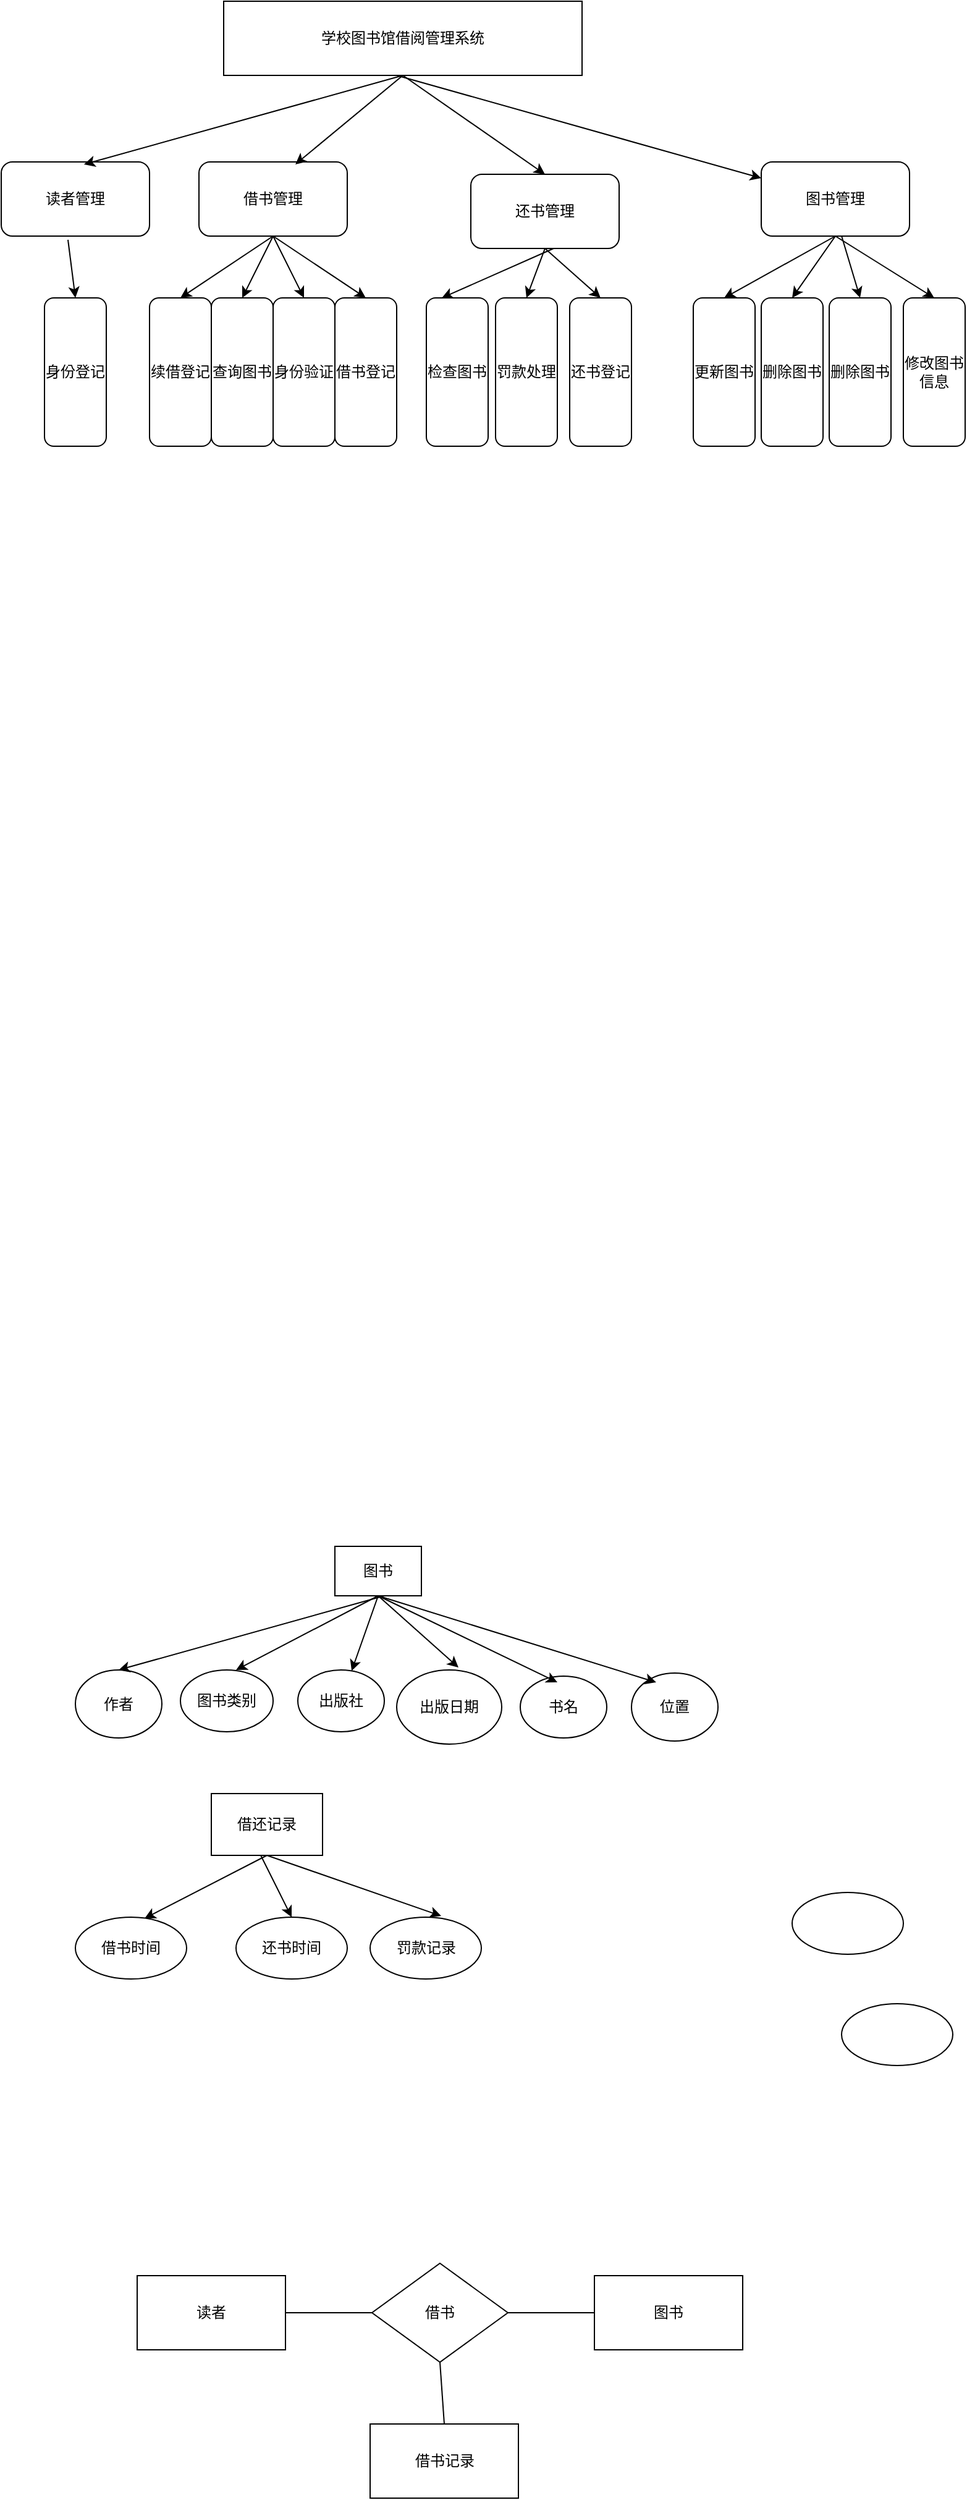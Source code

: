 <mxfile version="14.8.1" type="github">
  <diagram id="Ucd_RHjLPzIUHhHToz9k" name="Page-1">
    <mxGraphModel dx="868" dy="459" grid="1" gridSize="10" guides="1" tooltips="1" connect="1" arrows="1" fold="1" page="1" pageScale="1" pageWidth="827" pageHeight="1169" math="0" shadow="0">
      <root>
        <mxCell id="0" />
        <mxCell id="1" parent="0" />
        <mxCell id="35wXhCFMFiZF-8bFOK3w-13" value="学校图书馆借阅管理系统" style="rounded=0;whiteSpace=wrap;html=1;strokeColor=#000000;" parent="1" vertex="1">
          <mxGeometry x="250" y="70" width="290" height="60" as="geometry" />
        </mxCell>
        <mxCell id="35wXhCFMFiZF-8bFOK3w-14" value="读者管理" style="rounded=1;whiteSpace=wrap;html=1;strokeColor=#000000;" parent="1" vertex="1">
          <mxGeometry x="70" y="200" width="120" height="60" as="geometry" />
        </mxCell>
        <mxCell id="35wXhCFMFiZF-8bFOK3w-16" value="图书管理" style="rounded=1;whiteSpace=wrap;html=1;strokeColor=#000000;" parent="1" vertex="1">
          <mxGeometry x="685" y="200" width="120" height="60" as="geometry" />
        </mxCell>
        <mxCell id="35wXhCFMFiZF-8bFOK3w-17" value="" style="endArrow=classic;html=1;entryX=0.558;entryY=0.033;entryDx=0;entryDy=0;entryPerimeter=0;exitX=0.5;exitY=1;exitDx=0;exitDy=0;" parent="1" source="35wXhCFMFiZF-8bFOK3w-13" target="35wXhCFMFiZF-8bFOK3w-14" edge="1">
          <mxGeometry width="50" height="50" relative="1" as="geometry">
            <mxPoint x="360" y="140" as="sourcePoint" />
            <mxPoint x="290" y="250" as="targetPoint" />
          </mxGeometry>
        </mxCell>
        <mxCell id="35wXhCFMFiZF-8bFOK3w-18" value="" style="endArrow=classic;html=1;exitX=0.5;exitY=1;exitDx=0;exitDy=0;" parent="1" source="35wXhCFMFiZF-8bFOK3w-13" edge="1">
          <mxGeometry width="50" height="50" relative="1" as="geometry">
            <mxPoint x="390" y="140" as="sourcePoint" />
            <mxPoint x="510" y="210" as="targetPoint" />
          </mxGeometry>
        </mxCell>
        <mxCell id="35wXhCFMFiZF-8bFOK3w-19" value="" style="endArrow=classic;html=1;" parent="1" target="35wXhCFMFiZF-8bFOK3w-16" edge="1">
          <mxGeometry width="50" height="50" relative="1" as="geometry">
            <mxPoint x="390" y="130" as="sourcePoint" />
            <mxPoint x="440" y="230" as="targetPoint" />
          </mxGeometry>
        </mxCell>
        <mxCell id="35wXhCFMFiZF-8bFOK3w-27" value="借书管理" style="rounded=1;whiteSpace=wrap;html=1;strokeColor=#000000;" parent="1" vertex="1">
          <mxGeometry x="230" y="200" width="120" height="60" as="geometry" />
        </mxCell>
        <mxCell id="35wXhCFMFiZF-8bFOK3w-28" value="还书管理" style="rounded=1;whiteSpace=wrap;html=1;strokeColor=#000000;" parent="1" vertex="1">
          <mxGeometry x="450" y="210" width="120" height="60" as="geometry" />
        </mxCell>
        <mxCell id="35wXhCFMFiZF-8bFOK3w-29" value="" style="endArrow=classic;html=1;entryX=0.65;entryY=0.033;entryDx=0;entryDy=0;entryPerimeter=0;" parent="1" target="35wXhCFMFiZF-8bFOK3w-27" edge="1">
          <mxGeometry width="50" height="50" relative="1" as="geometry">
            <mxPoint x="395" y="130" as="sourcePoint" />
            <mxPoint x="440" y="230" as="targetPoint" />
          </mxGeometry>
        </mxCell>
        <mxCell id="35wXhCFMFiZF-8bFOK3w-30" value="身份登记" style="rounded=1;whiteSpace=wrap;html=1;strokeColor=#000000;" parent="1" vertex="1">
          <mxGeometry x="105" y="310" width="50" height="120" as="geometry" />
        </mxCell>
        <mxCell id="35wXhCFMFiZF-8bFOK3w-32" value="检查图书" style="rounded=1;whiteSpace=wrap;html=1;strokeColor=#000000;" parent="1" vertex="1">
          <mxGeometry x="414" y="310" width="50" height="120" as="geometry" />
        </mxCell>
        <mxCell id="35wXhCFMFiZF-8bFOK3w-33" value="罚款处理" style="rounded=1;whiteSpace=wrap;html=1;strokeColor=#000000;" parent="1" vertex="1">
          <mxGeometry x="470" y="310" width="50" height="120" as="geometry" />
        </mxCell>
        <mxCell id="35wXhCFMFiZF-8bFOK3w-34" value="还书登记" style="rounded=1;whiteSpace=wrap;html=1;strokeColor=#000000;" parent="1" vertex="1">
          <mxGeometry x="530" y="310" width="50" height="120" as="geometry" />
        </mxCell>
        <mxCell id="35wXhCFMFiZF-8bFOK3w-35" value="更新图书" style="rounded=1;whiteSpace=wrap;html=1;strokeColor=#000000;" parent="1" vertex="1">
          <mxGeometry x="630" y="310" width="50" height="120" as="geometry" />
        </mxCell>
        <mxCell id="35wXhCFMFiZF-8bFOK3w-36" value="删除图书" style="rounded=1;whiteSpace=wrap;html=1;strokeColor=#000000;" parent="1" vertex="1">
          <mxGeometry x="685" y="310" width="50" height="120" as="geometry" />
        </mxCell>
        <mxCell id="35wXhCFMFiZF-8bFOK3w-37" value="删除图书" style="rounded=1;whiteSpace=wrap;html=1;strokeColor=#000000;" parent="1" vertex="1">
          <mxGeometry x="740" y="310" width="50" height="120" as="geometry" />
        </mxCell>
        <mxCell id="35wXhCFMFiZF-8bFOK3w-38" value="修改图书信息" style="rounded=1;whiteSpace=wrap;html=1;strokeColor=#000000;" parent="1" vertex="1">
          <mxGeometry x="800" y="310" width="50" height="120" as="geometry" />
        </mxCell>
        <mxCell id="35wXhCFMFiZF-8bFOK3w-39" value="查询图书" style="rounded=1;whiteSpace=wrap;html=1;strokeColor=#000000;" parent="1" vertex="1">
          <mxGeometry x="240" y="310" width="50" height="120" as="geometry" />
        </mxCell>
        <mxCell id="35wXhCFMFiZF-8bFOK3w-40" value="身份验证" style="rounded=1;whiteSpace=wrap;html=1;strokeColor=#000000;" parent="1" vertex="1">
          <mxGeometry x="290" y="310" width="50" height="120" as="geometry" />
        </mxCell>
        <mxCell id="35wXhCFMFiZF-8bFOK3w-41" value="借书登记" style="rounded=1;whiteSpace=wrap;html=1;strokeColor=#000000;" parent="1" vertex="1">
          <mxGeometry x="340" y="310" width="50" height="120" as="geometry" />
        </mxCell>
        <mxCell id="35wXhCFMFiZF-8bFOK3w-42" value="" style="endArrow=classic;html=1;exitX=0.45;exitY=1.05;exitDx=0;exitDy=0;exitPerimeter=0;entryX=0.5;entryY=0;entryDx=0;entryDy=0;" parent="1" source="35wXhCFMFiZF-8bFOK3w-14" target="35wXhCFMFiZF-8bFOK3w-30" edge="1">
          <mxGeometry width="50" height="50" relative="1" as="geometry">
            <mxPoint x="390" y="330" as="sourcePoint" />
            <mxPoint x="440" y="280" as="targetPoint" />
          </mxGeometry>
        </mxCell>
        <mxCell id="35wXhCFMFiZF-8bFOK3w-44" value="" style="endArrow=classic;html=1;exitX=0.5;exitY=1;exitDx=0;exitDy=0;entryX=0.5;entryY=0;entryDx=0;entryDy=0;" parent="1" source="35wXhCFMFiZF-8bFOK3w-27" target="35wXhCFMFiZF-8bFOK3w-39" edge="1">
          <mxGeometry width="50" height="50" relative="1" as="geometry">
            <mxPoint x="390" y="330" as="sourcePoint" />
            <mxPoint x="440" y="280" as="targetPoint" />
          </mxGeometry>
        </mxCell>
        <mxCell id="35wXhCFMFiZF-8bFOK3w-45" value="" style="endArrow=classic;html=1;entryX=0.5;entryY=0;entryDx=0;entryDy=0;" parent="1" target="35wXhCFMFiZF-8bFOK3w-40" edge="1">
          <mxGeometry width="50" height="50" relative="1" as="geometry">
            <mxPoint x="290" y="260" as="sourcePoint" />
            <mxPoint x="440" y="280" as="targetPoint" />
          </mxGeometry>
        </mxCell>
        <mxCell id="35wXhCFMFiZF-8bFOK3w-46" value="" style="endArrow=classic;html=1;entryX=0.5;entryY=0;entryDx=0;entryDy=0;" parent="1" target="35wXhCFMFiZF-8bFOK3w-41" edge="1">
          <mxGeometry width="50" height="50" relative="1" as="geometry">
            <mxPoint x="290" y="260" as="sourcePoint" />
            <mxPoint x="440" y="280" as="targetPoint" />
          </mxGeometry>
        </mxCell>
        <mxCell id="35wXhCFMFiZF-8bFOK3w-47" value="" style="endArrow=classic;html=1;exitX=0.558;exitY=1;exitDx=0;exitDy=0;exitPerimeter=0;entryX=0.25;entryY=0;entryDx=0;entryDy=0;" parent="1" source="35wXhCFMFiZF-8bFOK3w-28" target="35wXhCFMFiZF-8bFOK3w-32" edge="1">
          <mxGeometry width="50" height="50" relative="1" as="geometry">
            <mxPoint x="390" y="330" as="sourcePoint" />
            <mxPoint x="440" y="280" as="targetPoint" />
          </mxGeometry>
        </mxCell>
        <mxCell id="35wXhCFMFiZF-8bFOK3w-48" value="" style="endArrow=classic;html=1;entryX=0.5;entryY=0;entryDx=0;entryDy=0;" parent="1" target="35wXhCFMFiZF-8bFOK3w-33" edge="1">
          <mxGeometry width="50" height="50" relative="1" as="geometry">
            <mxPoint x="510" y="270" as="sourcePoint" />
            <mxPoint x="470" y="310" as="targetPoint" />
          </mxGeometry>
        </mxCell>
        <mxCell id="35wXhCFMFiZF-8bFOK3w-51" value="" style="endArrow=classic;html=1;entryX=0.5;entryY=0;entryDx=0;entryDy=0;" parent="1" target="35wXhCFMFiZF-8bFOK3w-34" edge="1">
          <mxGeometry width="50" height="50" relative="1" as="geometry">
            <mxPoint x="510" y="270" as="sourcePoint" />
            <mxPoint x="560" y="220" as="targetPoint" />
          </mxGeometry>
        </mxCell>
        <mxCell id="35wXhCFMFiZF-8bFOK3w-53" value="" style="endArrow=classic;html=1;exitX=0.5;exitY=1;exitDx=0;exitDy=0;entryX=0.5;entryY=0;entryDx=0;entryDy=0;" parent="1" source="35wXhCFMFiZF-8bFOK3w-16" target="35wXhCFMFiZF-8bFOK3w-35" edge="1">
          <mxGeometry width="50" height="50" relative="1" as="geometry">
            <mxPoint x="390" y="330" as="sourcePoint" />
            <mxPoint x="440" y="280" as="targetPoint" />
          </mxGeometry>
        </mxCell>
        <mxCell id="35wXhCFMFiZF-8bFOK3w-54" value="" style="endArrow=classic;html=1;exitX=0.5;exitY=1;exitDx=0;exitDy=0;" parent="1" source="35wXhCFMFiZF-8bFOK3w-16" edge="1">
          <mxGeometry width="50" height="50" relative="1" as="geometry">
            <mxPoint x="390" y="330" as="sourcePoint" />
            <mxPoint x="710" y="310" as="targetPoint" />
          </mxGeometry>
        </mxCell>
        <mxCell id="35wXhCFMFiZF-8bFOK3w-55" value="" style="endArrow=classic;html=1;exitX=0.542;exitY=1;exitDx=0;exitDy=0;exitPerimeter=0;entryX=0.5;entryY=0;entryDx=0;entryDy=0;" parent="1" source="35wXhCFMFiZF-8bFOK3w-16" target="35wXhCFMFiZF-8bFOK3w-37" edge="1">
          <mxGeometry width="50" height="50" relative="1" as="geometry">
            <mxPoint x="390" y="330" as="sourcePoint" />
            <mxPoint x="440" y="280" as="targetPoint" />
          </mxGeometry>
        </mxCell>
        <mxCell id="35wXhCFMFiZF-8bFOK3w-56" value="" style="endArrow=classic;html=1;exitX=0.5;exitY=1;exitDx=0;exitDy=0;entryX=0.5;entryY=0;entryDx=0;entryDy=0;" parent="1" source="35wXhCFMFiZF-8bFOK3w-16" target="35wXhCFMFiZF-8bFOK3w-38" edge="1">
          <mxGeometry width="50" height="50" relative="1" as="geometry">
            <mxPoint x="390" y="330" as="sourcePoint" />
            <mxPoint x="440" y="280" as="targetPoint" />
          </mxGeometry>
        </mxCell>
        <mxCell id="35wXhCFMFiZF-8bFOK3w-58" value="续借登记" style="rounded=1;whiteSpace=wrap;html=1;strokeColor=#000000;" parent="1" vertex="1">
          <mxGeometry x="190" y="310" width="50" height="120" as="geometry" />
        </mxCell>
        <mxCell id="35wXhCFMFiZF-8bFOK3w-59" value="" style="endArrow=classic;html=1;entryX=0.5;entryY=0;entryDx=0;entryDy=0;" parent="1" target="35wXhCFMFiZF-8bFOK3w-58" edge="1">
          <mxGeometry width="50" height="50" relative="1" as="geometry">
            <mxPoint x="290" y="260" as="sourcePoint" />
            <mxPoint x="440" y="280" as="targetPoint" />
          </mxGeometry>
        </mxCell>
        <mxCell id="MT9KfOA81tY83SeEbRZb-1" value="图书" style="rounded=0;whiteSpace=wrap;html=1;" vertex="1" parent="1">
          <mxGeometry x="340" y="1320" width="70" height="40" as="geometry" />
        </mxCell>
        <mxCell id="MT9KfOA81tY83SeEbRZb-4" value="图书类别" style="ellipse;whiteSpace=wrap;html=1;" vertex="1" parent="1">
          <mxGeometry x="215" y="1420" width="75" height="50" as="geometry" />
        </mxCell>
        <mxCell id="MT9KfOA81tY83SeEbRZb-5" value="出版社" style="ellipse;whiteSpace=wrap;html=1;" vertex="1" parent="1">
          <mxGeometry x="310" y="1420" width="70" height="50" as="geometry" />
        </mxCell>
        <mxCell id="MT9KfOA81tY83SeEbRZb-6" value="出版日期" style="ellipse;whiteSpace=wrap;html=1;" vertex="1" parent="1">
          <mxGeometry x="390" y="1420" width="85" height="60" as="geometry" />
        </mxCell>
        <mxCell id="MT9KfOA81tY83SeEbRZb-8" value="" style="endArrow=classic;html=1;exitX=0.5;exitY=1;exitDx=0;exitDy=0;entryX=0.588;entryY=-0.033;entryDx=0;entryDy=0;entryPerimeter=0;" edge="1" parent="1" source="MT9KfOA81tY83SeEbRZb-1" target="MT9KfOA81tY83SeEbRZb-6">
          <mxGeometry width="50" height="50" relative="1" as="geometry">
            <mxPoint x="390" y="1380" as="sourcePoint" />
            <mxPoint x="470" y="1410" as="targetPoint" />
          </mxGeometry>
        </mxCell>
        <mxCell id="MT9KfOA81tY83SeEbRZb-9" value="" style="endArrow=classic;html=1;exitX=0.5;exitY=1;exitDx=0;exitDy=0;" edge="1" parent="1" source="MT9KfOA81tY83SeEbRZb-1" target="MT9KfOA81tY83SeEbRZb-5">
          <mxGeometry width="50" height="50" relative="1" as="geometry">
            <mxPoint x="420" y="1460" as="sourcePoint" />
            <mxPoint x="470" y="1410" as="targetPoint" />
          </mxGeometry>
        </mxCell>
        <mxCell id="MT9KfOA81tY83SeEbRZb-10" value="" style="endArrow=classic;html=1;exitX=0.5;exitY=1;exitDx=0;exitDy=0;" edge="1" parent="1" source="MT9KfOA81tY83SeEbRZb-1">
          <mxGeometry width="50" height="50" relative="1" as="geometry">
            <mxPoint x="420" y="1460" as="sourcePoint" />
            <mxPoint x="260" y="1420" as="targetPoint" />
          </mxGeometry>
        </mxCell>
        <mxCell id="MT9KfOA81tY83SeEbRZb-13" value="位置" style="ellipse;whiteSpace=wrap;html=1;" vertex="1" parent="1">
          <mxGeometry x="580" y="1422.5" width="70" height="55" as="geometry" />
        </mxCell>
        <mxCell id="MT9KfOA81tY83SeEbRZb-14" value="作者" style="ellipse;whiteSpace=wrap;html=1;" vertex="1" parent="1">
          <mxGeometry x="130" y="1420" width="70" height="55" as="geometry" />
        </mxCell>
        <mxCell id="MT9KfOA81tY83SeEbRZb-15" value="书名" style="ellipse;whiteSpace=wrap;html=1;" vertex="1" parent="1">
          <mxGeometry x="490" y="1425" width="70" height="50" as="geometry" />
        </mxCell>
        <mxCell id="MT9KfOA81tY83SeEbRZb-16" value="" style="endArrow=classic;html=1;exitX=0.5;exitY=1;exitDx=0;exitDy=0;" edge="1" parent="1" source="MT9KfOA81tY83SeEbRZb-1">
          <mxGeometry width="50" height="50" relative="1" as="geometry">
            <mxPoint x="380" y="1370" as="sourcePoint" />
            <mxPoint x="520" y="1430" as="targetPoint" />
          </mxGeometry>
        </mxCell>
        <mxCell id="MT9KfOA81tY83SeEbRZb-17" value="" style="endArrow=classic;html=1;entryX=0.5;entryY=0;entryDx=0;entryDy=0;" edge="1" parent="1" target="MT9KfOA81tY83SeEbRZb-14">
          <mxGeometry width="50" height="50" relative="1" as="geometry">
            <mxPoint x="380" y="1360" as="sourcePoint" />
            <mxPoint x="470" y="1410" as="targetPoint" />
          </mxGeometry>
        </mxCell>
        <mxCell id="MT9KfOA81tY83SeEbRZb-18" value="" style="endArrow=classic;html=1;exitX=0.5;exitY=1;exitDx=0;exitDy=0;" edge="1" parent="1" source="MT9KfOA81tY83SeEbRZb-1">
          <mxGeometry width="50" height="50" relative="1" as="geometry">
            <mxPoint x="420" y="1460" as="sourcePoint" />
            <mxPoint x="600" y="1430" as="targetPoint" />
          </mxGeometry>
        </mxCell>
        <mxCell id="MT9KfOA81tY83SeEbRZb-19" value="借还记录" style="rounded=0;whiteSpace=wrap;html=1;" vertex="1" parent="1">
          <mxGeometry x="240" y="1520" width="90" height="50" as="geometry" />
        </mxCell>
        <mxCell id="MT9KfOA81tY83SeEbRZb-20" value="借书时间" style="ellipse;whiteSpace=wrap;html=1;" vertex="1" parent="1">
          <mxGeometry x="130" y="1620" width="90" height="50" as="geometry" />
        </mxCell>
        <mxCell id="MT9KfOA81tY83SeEbRZb-21" value="还书时间" style="ellipse;whiteSpace=wrap;html=1;" vertex="1" parent="1">
          <mxGeometry x="260" y="1620" width="90" height="50" as="geometry" />
        </mxCell>
        <mxCell id="MT9KfOA81tY83SeEbRZb-22" value="" style="ellipse;whiteSpace=wrap;html=1;" vertex="1" parent="1">
          <mxGeometry x="710" y="1600" width="90" height="50" as="geometry" />
        </mxCell>
        <mxCell id="MT9KfOA81tY83SeEbRZb-23" value="罚款记录" style="ellipse;whiteSpace=wrap;html=1;" vertex="1" parent="1">
          <mxGeometry x="368.5" y="1620" width="90" height="50" as="geometry" />
        </mxCell>
        <mxCell id="MT9KfOA81tY83SeEbRZb-24" value="" style="ellipse;whiteSpace=wrap;html=1;" vertex="1" parent="1">
          <mxGeometry x="750" y="1690" width="90" height="50" as="geometry" />
        </mxCell>
        <mxCell id="MT9KfOA81tY83SeEbRZb-25" value="" style="endArrow=classic;html=1;exitX=0.5;exitY=1;exitDx=0;exitDy=0;entryX=0.622;entryY=0.02;entryDx=0;entryDy=0;entryPerimeter=0;" edge="1" parent="1" source="MT9KfOA81tY83SeEbRZb-19" target="MT9KfOA81tY83SeEbRZb-20">
          <mxGeometry width="50" height="50" relative="1" as="geometry">
            <mxPoint x="420" y="1560" as="sourcePoint" />
            <mxPoint x="210" y="1620" as="targetPoint" />
          </mxGeometry>
        </mxCell>
        <mxCell id="MT9KfOA81tY83SeEbRZb-26" value="" style="endArrow=classic;html=1;entryX=0.5;entryY=0;entryDx=0;entryDy=0;" edge="1" parent="1" target="MT9KfOA81tY83SeEbRZb-21">
          <mxGeometry width="50" height="50" relative="1" as="geometry">
            <mxPoint x="280" y="1570" as="sourcePoint" />
            <mxPoint x="280" y="1710" as="targetPoint" />
          </mxGeometry>
        </mxCell>
        <mxCell id="MT9KfOA81tY83SeEbRZb-27" value="" style="endArrow=classic;html=1;exitX=0.5;exitY=1;exitDx=0;exitDy=0;entryX=0.639;entryY=-0.02;entryDx=0;entryDy=0;entryPerimeter=0;" edge="1" parent="1" source="MT9KfOA81tY83SeEbRZb-19" target="MT9KfOA81tY83SeEbRZb-23">
          <mxGeometry width="50" height="50" relative="1" as="geometry">
            <mxPoint x="290" y="1580" as="sourcePoint" />
            <mxPoint x="470" y="1510" as="targetPoint" />
          </mxGeometry>
        </mxCell>
        <mxCell id="MT9KfOA81tY83SeEbRZb-28" value="读者" style="rounded=0;whiteSpace=wrap;html=1;" vertex="1" parent="1">
          <mxGeometry x="180" y="1910" width="120" height="60" as="geometry" />
        </mxCell>
        <mxCell id="MT9KfOA81tY83SeEbRZb-29" value="借书" style="rhombus;whiteSpace=wrap;html=1;" vertex="1" parent="1">
          <mxGeometry x="370" y="1900" width="110" height="80" as="geometry" />
        </mxCell>
        <mxCell id="MT9KfOA81tY83SeEbRZb-30" value="图书" style="rounded=0;whiteSpace=wrap;html=1;" vertex="1" parent="1">
          <mxGeometry x="550" y="1910" width="120" height="60" as="geometry" />
        </mxCell>
        <mxCell id="MT9KfOA81tY83SeEbRZb-31" value="借书记录" style="rounded=0;whiteSpace=wrap;html=1;" vertex="1" parent="1">
          <mxGeometry x="368.5" y="2030" width="120" height="60" as="geometry" />
        </mxCell>
        <mxCell id="MT9KfOA81tY83SeEbRZb-32" value="" style="endArrow=none;html=1;exitX=1;exitY=0.5;exitDx=0;exitDy=0;" edge="1" parent="1" source="MT9KfOA81tY83SeEbRZb-28">
          <mxGeometry width="50" height="50" relative="1" as="geometry">
            <mxPoint x="320" y="1990" as="sourcePoint" />
            <mxPoint x="370" y="1940" as="targetPoint" />
          </mxGeometry>
        </mxCell>
        <mxCell id="MT9KfOA81tY83SeEbRZb-35" value="" style="endArrow=none;html=1;exitX=1;exitY=0.5;exitDx=0;exitDy=0;entryX=0;entryY=0.5;entryDx=0;entryDy=0;" edge="1" parent="1" source="MT9KfOA81tY83SeEbRZb-29" target="MT9KfOA81tY83SeEbRZb-30">
          <mxGeometry width="50" height="50" relative="1" as="geometry">
            <mxPoint x="420" y="2110" as="sourcePoint" />
            <mxPoint x="470" y="2060" as="targetPoint" />
          </mxGeometry>
        </mxCell>
        <mxCell id="MT9KfOA81tY83SeEbRZb-36" value="" style="endArrow=none;html=1;exitX=0.5;exitY=1;exitDx=0;exitDy=0;entryX=0.5;entryY=0;entryDx=0;entryDy=0;" edge="1" parent="1" source="MT9KfOA81tY83SeEbRZb-29" target="MT9KfOA81tY83SeEbRZb-31">
          <mxGeometry width="50" height="50" relative="1" as="geometry">
            <mxPoint x="420" y="2110" as="sourcePoint" />
            <mxPoint x="470" y="2060" as="targetPoint" />
          </mxGeometry>
        </mxCell>
      </root>
    </mxGraphModel>
  </diagram>
</mxfile>
